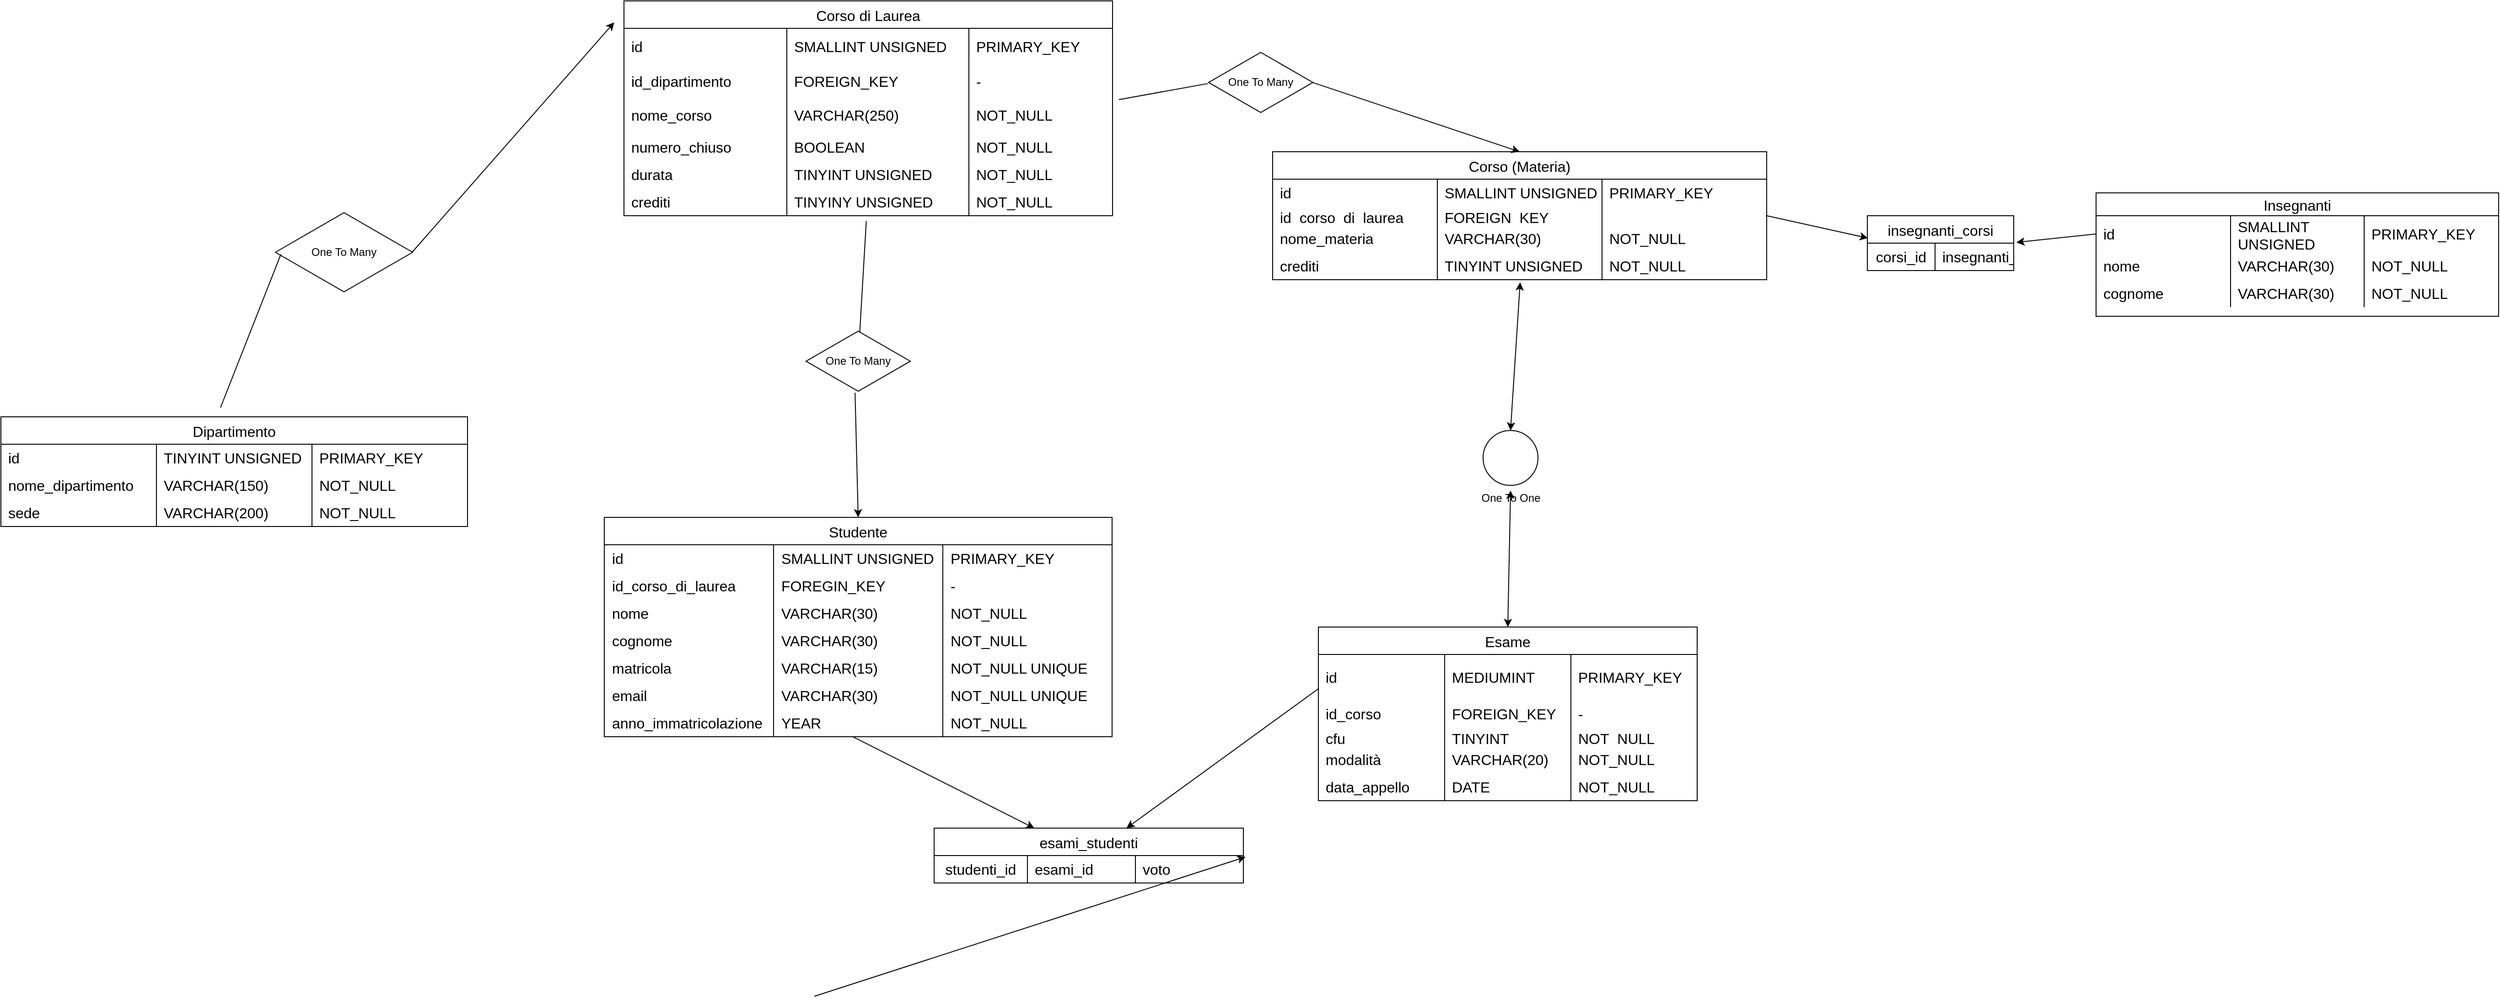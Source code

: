 <mxfile version="21.6.1" type="device">
  <diagram name="Pagina-1" id="lp57-fYM9kQ8f8W4ErKZ">
    <mxGraphModel dx="3769" dy="2047" grid="1" gridSize="10" guides="1" tooltips="1" connect="1" arrows="1" fold="1" page="1" pageScale="1" pageWidth="1169" pageHeight="827" math="0" shadow="0">
      <root>
        <mxCell id="0" />
        <mxCell id="1" parent="0" />
        <mxCell id="-jynn4VAvdDgv4GhpCzi-2" value="Corso di Laurea" style="shape=table;startSize=30;container=1;collapsible=0;childLayout=tableLayout;fixedRows=1;rowLines=0;fontStyle=0;strokeColor=default;fontSize=16;" vertex="1" parent="1">
          <mxGeometry x="481" y="-175" width="534" height="235" as="geometry" />
        </mxCell>
        <mxCell id="-jynn4VAvdDgv4GhpCzi-3" value="" style="shape=tableRow;horizontal=0;startSize=0;swimlaneHead=0;swimlaneBody=0;top=0;left=0;bottom=0;right=0;collapsible=0;dropTarget=0;fillColor=none;points=[[0,0.5],[1,0.5]];portConstraint=eastwest;strokeColor=inherit;fontSize=16;" vertex="1" parent="-jynn4VAvdDgv4GhpCzi-2">
          <mxGeometry y="30" width="534" height="40" as="geometry" />
        </mxCell>
        <mxCell id="-jynn4VAvdDgv4GhpCzi-5" value="id" style="shape=partialRectangle;html=1;whiteSpace=wrap;connectable=0;fillColor=none;top=0;left=0;bottom=0;right=0;align=left;spacingLeft=6;overflow=hidden;strokeColor=inherit;fontSize=16;" vertex="1" parent="-jynn4VAvdDgv4GhpCzi-3">
          <mxGeometry width="178" height="40" as="geometry">
            <mxRectangle width="178" height="40" as="alternateBounds" />
          </mxGeometry>
        </mxCell>
        <mxCell id="yXeaVKiFBN0iXHVZ5jo_-84" value="SMALLINT UNSIGNED" style="shape=partialRectangle;html=1;whiteSpace=wrap;connectable=0;fillColor=none;top=0;left=0;bottom=0;right=0;align=left;spacingLeft=6;overflow=hidden;strokeColor=inherit;fontSize=16;" vertex="1" parent="-jynn4VAvdDgv4GhpCzi-3">
          <mxGeometry x="178" width="199" height="40" as="geometry">
            <mxRectangle width="199" height="40" as="alternateBounds" />
          </mxGeometry>
        </mxCell>
        <mxCell id="yXeaVKiFBN0iXHVZ5jo_-79" value="PRIMARY_KEY" style="shape=partialRectangle;html=1;whiteSpace=wrap;connectable=0;fillColor=none;top=0;left=0;bottom=0;right=0;align=left;spacingLeft=6;overflow=hidden;strokeColor=inherit;fontSize=16;" vertex="1" parent="-jynn4VAvdDgv4GhpCzi-3">
          <mxGeometry x="377" width="157" height="40" as="geometry">
            <mxRectangle width="157" height="40" as="alternateBounds" />
          </mxGeometry>
        </mxCell>
        <mxCell id="yXeaVKiFBN0iXHVZ5jo_-90" style="shape=tableRow;horizontal=0;startSize=0;swimlaneHead=0;swimlaneBody=0;top=0;left=0;bottom=0;right=0;collapsible=0;dropTarget=0;fillColor=none;points=[[0,0.5],[1,0.5]];portConstraint=eastwest;strokeColor=inherit;fontSize=16;" vertex="1" parent="-jynn4VAvdDgv4GhpCzi-2">
          <mxGeometry y="70" width="534" height="35" as="geometry" />
        </mxCell>
        <mxCell id="yXeaVKiFBN0iXHVZ5jo_-92" value="id_dipartimento" style="shape=partialRectangle;html=1;whiteSpace=wrap;connectable=0;fillColor=none;top=0;left=0;bottom=0;right=0;align=left;spacingLeft=6;overflow=hidden;strokeColor=inherit;fontSize=16;" vertex="1" parent="yXeaVKiFBN0iXHVZ5jo_-90">
          <mxGeometry width="178" height="35" as="geometry">
            <mxRectangle width="178" height="35" as="alternateBounds" />
          </mxGeometry>
        </mxCell>
        <mxCell id="yXeaVKiFBN0iXHVZ5jo_-93" value="FOREIGN_KEY" style="shape=partialRectangle;html=1;whiteSpace=wrap;connectable=0;fillColor=none;top=0;left=0;bottom=0;right=0;align=left;spacingLeft=6;overflow=hidden;strokeColor=inherit;fontSize=16;" vertex="1" parent="yXeaVKiFBN0iXHVZ5jo_-90">
          <mxGeometry x="178" width="199" height="35" as="geometry">
            <mxRectangle width="199" height="35" as="alternateBounds" />
          </mxGeometry>
        </mxCell>
        <mxCell id="yXeaVKiFBN0iXHVZ5jo_-94" value="-" style="shape=partialRectangle;html=1;whiteSpace=wrap;connectable=0;fillColor=none;top=0;left=0;bottom=0;right=0;align=left;spacingLeft=6;overflow=hidden;strokeColor=inherit;fontSize=16;" vertex="1" parent="yXeaVKiFBN0iXHVZ5jo_-90">
          <mxGeometry x="377" width="157" height="35" as="geometry">
            <mxRectangle width="157" height="35" as="alternateBounds" />
          </mxGeometry>
        </mxCell>
        <mxCell id="-jynn4VAvdDgv4GhpCzi-6" value="" style="shape=tableRow;horizontal=0;startSize=0;swimlaneHead=0;swimlaneBody=0;top=0;left=0;bottom=0;right=0;collapsible=0;dropTarget=0;fillColor=none;points=[[0,0.5],[1,0.5]];portConstraint=eastwest;strokeColor=inherit;fontSize=16;" vertex="1" parent="-jynn4VAvdDgv4GhpCzi-2">
          <mxGeometry y="105" width="534" height="40" as="geometry" />
        </mxCell>
        <mxCell id="-jynn4VAvdDgv4GhpCzi-8" value="nome_corso" style="shape=partialRectangle;html=1;whiteSpace=wrap;connectable=0;fillColor=none;top=0;left=0;bottom=0;right=0;align=left;spacingLeft=6;overflow=hidden;strokeColor=inherit;fontSize=16;" vertex="1" parent="-jynn4VAvdDgv4GhpCzi-6">
          <mxGeometry width="178" height="40" as="geometry">
            <mxRectangle width="178" height="40" as="alternateBounds" />
          </mxGeometry>
        </mxCell>
        <mxCell id="yXeaVKiFBN0iXHVZ5jo_-85" value="VARCHAR(250)" style="shape=partialRectangle;html=1;whiteSpace=wrap;connectable=0;fillColor=none;top=0;left=0;bottom=0;right=0;align=left;spacingLeft=6;overflow=hidden;strokeColor=inherit;fontSize=16;" vertex="1" parent="-jynn4VAvdDgv4GhpCzi-6">
          <mxGeometry x="178" width="199" height="40" as="geometry">
            <mxRectangle width="199" height="40" as="alternateBounds" />
          </mxGeometry>
        </mxCell>
        <mxCell id="yXeaVKiFBN0iXHVZ5jo_-80" value="NOT_NULL" style="shape=partialRectangle;html=1;whiteSpace=wrap;connectable=0;fillColor=none;top=0;left=0;bottom=0;right=0;align=left;spacingLeft=6;overflow=hidden;strokeColor=inherit;fontSize=16;" vertex="1" parent="-jynn4VAvdDgv4GhpCzi-6">
          <mxGeometry x="377" width="157" height="40" as="geometry">
            <mxRectangle width="157" height="40" as="alternateBounds" />
          </mxGeometry>
        </mxCell>
        <mxCell id="-jynn4VAvdDgv4GhpCzi-9" value="" style="shape=tableRow;horizontal=0;startSize=0;swimlaneHead=0;swimlaneBody=0;top=0;left=0;bottom=0;right=0;collapsible=0;dropTarget=0;fillColor=none;points=[[0,0.5],[1,0.5]];portConstraint=eastwest;strokeColor=inherit;fontSize=16;" vertex="1" parent="-jynn4VAvdDgv4GhpCzi-2">
          <mxGeometry y="145" width="534" height="30" as="geometry" />
        </mxCell>
        <mxCell id="-jynn4VAvdDgv4GhpCzi-11" value="numero_chiuso" style="shape=partialRectangle;html=1;whiteSpace=wrap;connectable=0;fillColor=none;top=0;left=0;bottom=0;right=0;align=left;spacingLeft=6;overflow=hidden;strokeColor=inherit;fontSize=16;" vertex="1" parent="-jynn4VAvdDgv4GhpCzi-9">
          <mxGeometry width="178" height="30" as="geometry">
            <mxRectangle width="178" height="30" as="alternateBounds" />
          </mxGeometry>
        </mxCell>
        <mxCell id="yXeaVKiFBN0iXHVZ5jo_-86" value="BOOLEAN" style="shape=partialRectangle;html=1;whiteSpace=wrap;connectable=0;fillColor=none;top=0;left=0;bottom=0;right=0;align=left;spacingLeft=6;overflow=hidden;strokeColor=inherit;fontSize=16;" vertex="1" parent="-jynn4VAvdDgv4GhpCzi-9">
          <mxGeometry x="178" width="199" height="30" as="geometry">
            <mxRectangle width="199" height="30" as="alternateBounds" />
          </mxGeometry>
        </mxCell>
        <mxCell id="yXeaVKiFBN0iXHVZ5jo_-81" value="NOT_NULL" style="shape=partialRectangle;html=1;whiteSpace=wrap;connectable=0;fillColor=none;top=0;left=0;bottom=0;right=0;align=left;spacingLeft=6;overflow=hidden;strokeColor=inherit;fontSize=16;" vertex="1" parent="-jynn4VAvdDgv4GhpCzi-9">
          <mxGeometry x="377" width="157" height="30" as="geometry">
            <mxRectangle width="157" height="30" as="alternateBounds" />
          </mxGeometry>
        </mxCell>
        <mxCell id="-jynn4VAvdDgv4GhpCzi-185" style="shape=tableRow;horizontal=0;startSize=0;swimlaneHead=0;swimlaneBody=0;top=0;left=0;bottom=0;right=0;collapsible=0;dropTarget=0;fillColor=none;points=[[0,0.5],[1,0.5]];portConstraint=eastwest;strokeColor=inherit;fontSize=16;" vertex="1" parent="-jynn4VAvdDgv4GhpCzi-2">
          <mxGeometry y="175" width="534" height="30" as="geometry" />
        </mxCell>
        <mxCell id="-jynn4VAvdDgv4GhpCzi-187" value="durata" style="shape=partialRectangle;html=1;whiteSpace=wrap;connectable=0;fillColor=none;top=0;left=0;bottom=0;right=0;align=left;spacingLeft=6;overflow=hidden;strokeColor=inherit;fontSize=16;" vertex="1" parent="-jynn4VAvdDgv4GhpCzi-185">
          <mxGeometry width="178" height="30" as="geometry">
            <mxRectangle width="178" height="30" as="alternateBounds" />
          </mxGeometry>
        </mxCell>
        <mxCell id="yXeaVKiFBN0iXHVZ5jo_-87" value="TINYINT UNSIGNED" style="shape=partialRectangle;html=1;whiteSpace=wrap;connectable=0;fillColor=none;top=0;left=0;bottom=0;right=0;align=left;spacingLeft=6;overflow=hidden;strokeColor=inherit;fontSize=16;" vertex="1" parent="-jynn4VAvdDgv4GhpCzi-185">
          <mxGeometry x="178" width="199" height="30" as="geometry">
            <mxRectangle width="199" height="30" as="alternateBounds" />
          </mxGeometry>
        </mxCell>
        <mxCell id="yXeaVKiFBN0iXHVZ5jo_-82" value="NOT_NULL" style="shape=partialRectangle;html=1;whiteSpace=wrap;connectable=0;fillColor=none;top=0;left=0;bottom=0;right=0;align=left;spacingLeft=6;overflow=hidden;strokeColor=inherit;fontSize=16;" vertex="1" parent="-jynn4VAvdDgv4GhpCzi-185">
          <mxGeometry x="377" width="157" height="30" as="geometry">
            <mxRectangle width="157" height="30" as="alternateBounds" />
          </mxGeometry>
        </mxCell>
        <mxCell id="-jynn4VAvdDgv4GhpCzi-182" style="shape=tableRow;horizontal=0;startSize=0;swimlaneHead=0;swimlaneBody=0;top=0;left=0;bottom=0;right=0;collapsible=0;dropTarget=0;fillColor=none;points=[[0,0.5],[1,0.5]];portConstraint=eastwest;strokeColor=inherit;fontSize=16;" vertex="1" parent="-jynn4VAvdDgv4GhpCzi-2">
          <mxGeometry y="205" width="534" height="30" as="geometry" />
        </mxCell>
        <mxCell id="-jynn4VAvdDgv4GhpCzi-184" value="crediti" style="shape=partialRectangle;html=1;whiteSpace=wrap;connectable=0;fillColor=none;top=0;left=0;bottom=0;right=0;align=left;spacingLeft=6;overflow=hidden;strokeColor=inherit;fontSize=16;" vertex="1" parent="-jynn4VAvdDgv4GhpCzi-182">
          <mxGeometry width="178" height="30" as="geometry">
            <mxRectangle width="178" height="30" as="alternateBounds" />
          </mxGeometry>
        </mxCell>
        <mxCell id="yXeaVKiFBN0iXHVZ5jo_-88" value="TINYINY UNSIGNED" style="shape=partialRectangle;html=1;whiteSpace=wrap;connectable=0;fillColor=none;top=0;left=0;bottom=0;right=0;align=left;spacingLeft=6;overflow=hidden;strokeColor=inherit;fontSize=16;" vertex="1" parent="-jynn4VAvdDgv4GhpCzi-182">
          <mxGeometry x="178" width="199" height="30" as="geometry">
            <mxRectangle width="199" height="30" as="alternateBounds" />
          </mxGeometry>
        </mxCell>
        <mxCell id="yXeaVKiFBN0iXHVZ5jo_-83" value="NOT_NULL" style="shape=partialRectangle;html=1;whiteSpace=wrap;connectable=0;fillColor=none;top=0;left=0;bottom=0;right=0;align=left;spacingLeft=6;overflow=hidden;strokeColor=inherit;fontSize=16;" vertex="1" parent="-jynn4VAvdDgv4GhpCzi-182">
          <mxGeometry x="377" width="157" height="30" as="geometry">
            <mxRectangle width="157" height="30" as="alternateBounds" />
          </mxGeometry>
        </mxCell>
        <mxCell id="-jynn4VAvdDgv4GhpCzi-30" value="Dipartimento" style="shape=table;startSize=30;container=1;collapsible=0;childLayout=tableLayout;fixedRows=1;rowLines=0;fontStyle=0;strokeColor=default;fontSize=16;" vertex="1" parent="1">
          <mxGeometry x="-200" y="280" width="510" height="120" as="geometry" />
        </mxCell>
        <mxCell id="-jynn4VAvdDgv4GhpCzi-31" value="" style="shape=tableRow;horizontal=0;startSize=0;swimlaneHead=0;swimlaneBody=0;top=0;left=0;bottom=0;right=0;collapsible=0;dropTarget=0;fillColor=none;points=[[0,0.5],[1,0.5]];portConstraint=eastwest;strokeColor=inherit;fontSize=16;" vertex="1" parent="-jynn4VAvdDgv4GhpCzi-30">
          <mxGeometry y="30" width="510" height="30" as="geometry" />
        </mxCell>
        <mxCell id="-jynn4VAvdDgv4GhpCzi-33" value="id" style="shape=partialRectangle;html=1;whiteSpace=wrap;connectable=0;fillColor=none;top=0;left=0;bottom=0;right=0;align=left;spacingLeft=6;overflow=hidden;strokeColor=inherit;fontSize=16;" vertex="1" parent="-jynn4VAvdDgv4GhpCzi-31">
          <mxGeometry width="170" height="30" as="geometry">
            <mxRectangle width="170" height="30" as="alternateBounds" />
          </mxGeometry>
        </mxCell>
        <mxCell id="yXeaVKiFBN0iXHVZ5jo_-72" value="TINYINT UNSIGNED" style="shape=partialRectangle;html=1;whiteSpace=wrap;connectable=0;fillColor=none;top=0;left=0;bottom=0;right=0;align=left;spacingLeft=6;overflow=hidden;strokeColor=inherit;fontSize=16;" vertex="1" parent="-jynn4VAvdDgv4GhpCzi-31">
          <mxGeometry x="170" width="170" height="30" as="geometry">
            <mxRectangle width="170" height="30" as="alternateBounds" />
          </mxGeometry>
        </mxCell>
        <mxCell id="yXeaVKiFBN0iXHVZ5jo_-76" value="PRIMARY_KEY" style="shape=partialRectangle;html=1;whiteSpace=wrap;connectable=0;fillColor=none;top=0;left=0;bottom=0;right=0;align=left;spacingLeft=6;overflow=hidden;strokeColor=inherit;fontSize=16;" vertex="1" parent="-jynn4VAvdDgv4GhpCzi-31">
          <mxGeometry x="340" width="170" height="30" as="geometry">
            <mxRectangle width="170" height="30" as="alternateBounds" />
          </mxGeometry>
        </mxCell>
        <mxCell id="-jynn4VAvdDgv4GhpCzi-34" value="" style="shape=tableRow;horizontal=0;startSize=0;swimlaneHead=0;swimlaneBody=0;top=0;left=0;bottom=0;right=0;collapsible=0;dropTarget=0;fillColor=none;points=[[0,0.5],[1,0.5]];portConstraint=eastwest;strokeColor=inherit;fontSize=16;" vertex="1" parent="-jynn4VAvdDgv4GhpCzi-30">
          <mxGeometry y="60" width="510" height="30" as="geometry" />
        </mxCell>
        <mxCell id="-jynn4VAvdDgv4GhpCzi-36" value="nome_dipartimento" style="shape=partialRectangle;html=1;whiteSpace=wrap;connectable=0;fillColor=none;top=0;left=0;bottom=0;right=0;align=left;spacingLeft=6;overflow=hidden;strokeColor=inherit;fontSize=16;" vertex="1" parent="-jynn4VAvdDgv4GhpCzi-34">
          <mxGeometry width="170" height="30" as="geometry">
            <mxRectangle width="170" height="30" as="alternateBounds" />
          </mxGeometry>
        </mxCell>
        <mxCell id="yXeaVKiFBN0iXHVZ5jo_-73" value="VARCHAR(150)" style="shape=partialRectangle;html=1;whiteSpace=wrap;connectable=0;fillColor=none;top=0;left=0;bottom=0;right=0;align=left;spacingLeft=6;overflow=hidden;strokeColor=inherit;fontSize=16;" vertex="1" parent="-jynn4VAvdDgv4GhpCzi-34">
          <mxGeometry x="170" width="170" height="30" as="geometry">
            <mxRectangle width="170" height="30" as="alternateBounds" />
          </mxGeometry>
        </mxCell>
        <mxCell id="yXeaVKiFBN0iXHVZ5jo_-77" value="NOT_NULL" style="shape=partialRectangle;html=1;whiteSpace=wrap;connectable=0;fillColor=none;top=0;left=0;bottom=0;right=0;align=left;spacingLeft=6;overflow=hidden;strokeColor=inherit;fontSize=16;" vertex="1" parent="-jynn4VAvdDgv4GhpCzi-34">
          <mxGeometry x="340" width="170" height="30" as="geometry">
            <mxRectangle width="170" height="30" as="alternateBounds" />
          </mxGeometry>
        </mxCell>
        <mxCell id="-jynn4VAvdDgv4GhpCzi-37" value="" style="shape=tableRow;horizontal=0;startSize=0;swimlaneHead=0;swimlaneBody=0;top=0;left=0;bottom=0;right=0;collapsible=0;dropTarget=0;fillColor=none;points=[[0,0.5],[1,0.5]];portConstraint=eastwest;strokeColor=inherit;fontSize=16;" vertex="1" parent="-jynn4VAvdDgv4GhpCzi-30">
          <mxGeometry y="90" width="510" height="30" as="geometry" />
        </mxCell>
        <mxCell id="-jynn4VAvdDgv4GhpCzi-39" value="sede" style="shape=partialRectangle;html=1;whiteSpace=wrap;connectable=0;fillColor=none;top=0;left=0;bottom=0;right=0;align=left;spacingLeft=6;overflow=hidden;strokeColor=inherit;fontSize=16;" vertex="1" parent="-jynn4VAvdDgv4GhpCzi-37">
          <mxGeometry width="170" height="30" as="geometry">
            <mxRectangle width="170" height="30" as="alternateBounds" />
          </mxGeometry>
        </mxCell>
        <mxCell id="yXeaVKiFBN0iXHVZ5jo_-74" value="VARCHAR(200)" style="shape=partialRectangle;html=1;whiteSpace=wrap;connectable=0;fillColor=none;top=0;left=0;bottom=0;right=0;align=left;spacingLeft=6;overflow=hidden;strokeColor=inherit;fontSize=16;" vertex="1" parent="-jynn4VAvdDgv4GhpCzi-37">
          <mxGeometry x="170" width="170" height="30" as="geometry">
            <mxRectangle width="170" height="30" as="alternateBounds" />
          </mxGeometry>
        </mxCell>
        <mxCell id="yXeaVKiFBN0iXHVZ5jo_-78" value="NOT_NULL" style="shape=partialRectangle;html=1;whiteSpace=wrap;connectable=0;fillColor=none;top=0;left=0;bottom=0;right=0;align=left;spacingLeft=6;overflow=hidden;strokeColor=inherit;fontSize=16;" vertex="1" parent="-jynn4VAvdDgv4GhpCzi-37">
          <mxGeometry x="340" width="170" height="30" as="geometry">
            <mxRectangle width="170" height="30" as="alternateBounds" />
          </mxGeometry>
        </mxCell>
        <mxCell id="-jynn4VAvdDgv4GhpCzi-43" value="Corso (Materia)" style="shape=table;startSize=30;container=1;collapsible=0;childLayout=tableLayout;fixedRows=1;rowLines=0;fontStyle=0;strokeColor=default;fontSize=16;" vertex="1" parent="1">
          <mxGeometry x="1190" y="-10" width="540" height="140" as="geometry" />
        </mxCell>
        <mxCell id="-jynn4VAvdDgv4GhpCzi-44" value="" style="shape=tableRow;horizontal=0;startSize=0;swimlaneHead=0;swimlaneBody=0;top=0;left=0;bottom=0;right=0;collapsible=0;dropTarget=0;fillColor=none;points=[[0,0.5],[1,0.5]];portConstraint=eastwest;strokeColor=inherit;fontSize=16;" vertex="1" parent="-jynn4VAvdDgv4GhpCzi-43">
          <mxGeometry y="30" width="540" height="30" as="geometry" />
        </mxCell>
        <mxCell id="-jynn4VAvdDgv4GhpCzi-46" value="id" style="shape=partialRectangle;html=1;whiteSpace=wrap;connectable=0;fillColor=none;top=0;left=0;bottom=0;right=0;align=left;spacingLeft=6;overflow=hidden;strokeColor=inherit;fontSize=16;" vertex="1" parent="-jynn4VAvdDgv4GhpCzi-44">
          <mxGeometry width="180" height="30" as="geometry">
            <mxRectangle width="180" height="30" as="alternateBounds" />
          </mxGeometry>
        </mxCell>
        <mxCell id="yXeaVKiFBN0iXHVZ5jo_-118" value="SMALLINT UNSIGNED" style="shape=partialRectangle;html=1;whiteSpace=wrap;connectable=0;fillColor=none;top=0;left=0;bottom=0;right=0;align=left;spacingLeft=6;overflow=hidden;strokeColor=inherit;fontSize=16;" vertex="1" parent="-jynn4VAvdDgv4GhpCzi-44">
          <mxGeometry x="180" width="180" height="30" as="geometry">
            <mxRectangle width="180" height="30" as="alternateBounds" />
          </mxGeometry>
        </mxCell>
        <mxCell id="yXeaVKiFBN0iXHVZ5jo_-122" value="PRIMARY_KEY" style="shape=partialRectangle;html=1;whiteSpace=wrap;connectable=0;fillColor=none;top=0;left=0;bottom=0;right=0;align=left;spacingLeft=6;overflow=hidden;strokeColor=inherit;fontSize=16;" vertex="1" parent="-jynn4VAvdDgv4GhpCzi-44">
          <mxGeometry x="360" width="180" height="30" as="geometry">
            <mxRectangle width="180" height="30" as="alternateBounds" />
          </mxGeometry>
        </mxCell>
        <mxCell id="-jynn4VAvdDgv4GhpCzi-47" value="" style="shape=tableRow;horizontal=0;startSize=0;swimlaneHead=0;swimlaneBody=0;top=0;left=0;bottom=0;right=0;collapsible=0;dropTarget=0;fillColor=none;points=[[0,0.5],[1,0.5]];portConstraint=eastwest;strokeColor=inherit;fontSize=16;" vertex="1" parent="-jynn4VAvdDgv4GhpCzi-43">
          <mxGeometry y="60" width="540" height="20" as="geometry" />
        </mxCell>
        <mxCell id="-jynn4VAvdDgv4GhpCzi-49" value="id_corso_di_laurea" style="shape=partialRectangle;html=1;whiteSpace=wrap;connectable=0;fillColor=none;top=0;left=0;bottom=0;right=0;align=left;spacingLeft=6;overflow=hidden;strokeColor=inherit;fontSize=16;" vertex="1" parent="-jynn4VAvdDgv4GhpCzi-47">
          <mxGeometry width="180" height="20" as="geometry">
            <mxRectangle width="180" height="20" as="alternateBounds" />
          </mxGeometry>
        </mxCell>
        <mxCell id="yXeaVKiFBN0iXHVZ5jo_-119" value="FOREIGN_KEY" style="shape=partialRectangle;html=1;whiteSpace=wrap;connectable=0;fillColor=none;top=0;left=0;bottom=0;right=0;align=left;spacingLeft=6;overflow=hidden;strokeColor=inherit;fontSize=16;" vertex="1" parent="-jynn4VAvdDgv4GhpCzi-47">
          <mxGeometry x="180" width="180" height="20" as="geometry">
            <mxRectangle width="180" height="20" as="alternateBounds" />
          </mxGeometry>
        </mxCell>
        <mxCell id="yXeaVKiFBN0iXHVZ5jo_-123" value="" style="shape=partialRectangle;html=1;whiteSpace=wrap;connectable=0;fillColor=none;top=0;left=0;bottom=0;right=0;align=left;spacingLeft=6;overflow=hidden;strokeColor=inherit;fontSize=16;" vertex="1" parent="-jynn4VAvdDgv4GhpCzi-47">
          <mxGeometry x="360" width="180" height="20" as="geometry">
            <mxRectangle width="180" height="20" as="alternateBounds" />
          </mxGeometry>
        </mxCell>
        <mxCell id="-jynn4VAvdDgv4GhpCzi-50" value="" style="shape=tableRow;horizontal=0;startSize=0;swimlaneHead=0;swimlaneBody=0;top=0;left=0;bottom=0;right=0;collapsible=0;dropTarget=0;fillColor=none;points=[[0,0.5],[1,0.5]];portConstraint=eastwest;strokeColor=inherit;fontSize=16;" vertex="1" parent="-jynn4VAvdDgv4GhpCzi-43">
          <mxGeometry y="80" width="540" height="30" as="geometry" />
        </mxCell>
        <mxCell id="-jynn4VAvdDgv4GhpCzi-52" value="nome_materia" style="shape=partialRectangle;html=1;whiteSpace=wrap;connectable=0;fillColor=none;top=0;left=0;bottom=0;right=0;align=left;spacingLeft=6;overflow=hidden;strokeColor=inherit;fontSize=16;" vertex="1" parent="-jynn4VAvdDgv4GhpCzi-50">
          <mxGeometry width="180" height="30" as="geometry">
            <mxRectangle width="180" height="30" as="alternateBounds" />
          </mxGeometry>
        </mxCell>
        <mxCell id="yXeaVKiFBN0iXHVZ5jo_-120" value="VARCHAR(30)" style="shape=partialRectangle;html=1;whiteSpace=wrap;connectable=0;fillColor=none;top=0;left=0;bottom=0;right=0;align=left;spacingLeft=6;overflow=hidden;strokeColor=inherit;fontSize=16;" vertex="1" parent="-jynn4VAvdDgv4GhpCzi-50">
          <mxGeometry x="180" width="180" height="30" as="geometry">
            <mxRectangle width="180" height="30" as="alternateBounds" />
          </mxGeometry>
        </mxCell>
        <mxCell id="yXeaVKiFBN0iXHVZ5jo_-124" value="NOT_NULL" style="shape=partialRectangle;html=1;whiteSpace=wrap;connectable=0;fillColor=none;top=0;left=0;bottom=0;right=0;align=left;spacingLeft=6;overflow=hidden;strokeColor=inherit;fontSize=16;" vertex="1" parent="-jynn4VAvdDgv4GhpCzi-50">
          <mxGeometry x="360" width="180" height="30" as="geometry">
            <mxRectangle width="180" height="30" as="alternateBounds" />
          </mxGeometry>
        </mxCell>
        <mxCell id="-jynn4VAvdDgv4GhpCzi-188" style="shape=tableRow;horizontal=0;startSize=0;swimlaneHead=0;swimlaneBody=0;top=0;left=0;bottom=0;right=0;collapsible=0;dropTarget=0;fillColor=none;points=[[0,0.5],[1,0.5]];portConstraint=eastwest;strokeColor=inherit;fontSize=16;" vertex="1" parent="-jynn4VAvdDgv4GhpCzi-43">
          <mxGeometry y="110" width="540" height="30" as="geometry" />
        </mxCell>
        <mxCell id="-jynn4VAvdDgv4GhpCzi-190" value="crediti" style="shape=partialRectangle;html=1;whiteSpace=wrap;connectable=0;fillColor=none;top=0;left=0;bottom=0;right=0;align=left;spacingLeft=6;overflow=hidden;strokeColor=inherit;fontSize=16;" vertex="1" parent="-jynn4VAvdDgv4GhpCzi-188">
          <mxGeometry width="180" height="30" as="geometry">
            <mxRectangle width="180" height="30" as="alternateBounds" />
          </mxGeometry>
        </mxCell>
        <mxCell id="yXeaVKiFBN0iXHVZ5jo_-121" value="TINYINT UNSIGNED" style="shape=partialRectangle;html=1;whiteSpace=wrap;connectable=0;fillColor=none;top=0;left=0;bottom=0;right=0;align=left;spacingLeft=6;overflow=hidden;strokeColor=inherit;fontSize=16;" vertex="1" parent="-jynn4VAvdDgv4GhpCzi-188">
          <mxGeometry x="180" width="180" height="30" as="geometry">
            <mxRectangle width="180" height="30" as="alternateBounds" />
          </mxGeometry>
        </mxCell>
        <mxCell id="yXeaVKiFBN0iXHVZ5jo_-125" value="NOT_NULL" style="shape=partialRectangle;html=1;whiteSpace=wrap;connectable=0;fillColor=none;top=0;left=0;bottom=0;right=0;align=left;spacingLeft=6;overflow=hidden;strokeColor=inherit;fontSize=16;" vertex="1" parent="-jynn4VAvdDgv4GhpCzi-188">
          <mxGeometry x="360" width="180" height="30" as="geometry">
            <mxRectangle width="180" height="30" as="alternateBounds" />
          </mxGeometry>
        </mxCell>
        <mxCell id="-jynn4VAvdDgv4GhpCzi-58" value="Insegnanti" style="shape=table;startSize=25;container=1;collapsible=0;childLayout=tableLayout;fixedRows=1;rowLines=0;fontStyle=0;strokeColor=default;fontSize=16;" vertex="1" parent="1">
          <mxGeometry x="2090" y="35" width="440" height="135" as="geometry" />
        </mxCell>
        <mxCell id="-jynn4VAvdDgv4GhpCzi-59" value="" style="shape=tableRow;horizontal=0;startSize=0;swimlaneHead=0;swimlaneBody=0;top=0;left=0;bottom=0;right=0;collapsible=0;dropTarget=0;fillColor=none;points=[[0,0.5],[1,0.5]];portConstraint=eastwest;strokeColor=inherit;fontSize=16;" vertex="1" parent="-jynn4VAvdDgv4GhpCzi-58">
          <mxGeometry y="25" width="440" height="40" as="geometry" />
        </mxCell>
        <mxCell id="-jynn4VAvdDgv4GhpCzi-61" value="id" style="shape=partialRectangle;html=1;whiteSpace=wrap;connectable=0;fillColor=none;top=0;left=0;bottom=0;right=0;align=left;spacingLeft=6;overflow=hidden;strokeColor=inherit;fontSize=16;" vertex="1" parent="-jynn4VAvdDgv4GhpCzi-59">
          <mxGeometry width="147" height="40" as="geometry">
            <mxRectangle width="147" height="40" as="alternateBounds" />
          </mxGeometry>
        </mxCell>
        <mxCell id="yXeaVKiFBN0iXHVZ5jo_-139" value="SMALLINT UNSIGNED" style="shape=partialRectangle;html=1;whiteSpace=wrap;connectable=0;fillColor=none;top=0;left=0;bottom=0;right=0;align=left;spacingLeft=6;overflow=hidden;strokeColor=inherit;fontSize=16;" vertex="1" parent="-jynn4VAvdDgv4GhpCzi-59">
          <mxGeometry x="147" width="146" height="40" as="geometry">
            <mxRectangle width="146" height="40" as="alternateBounds" />
          </mxGeometry>
        </mxCell>
        <mxCell id="yXeaVKiFBN0iXHVZ5jo_-142" value="PRIMARY_KEY" style="shape=partialRectangle;html=1;whiteSpace=wrap;connectable=0;fillColor=none;top=0;left=0;bottom=0;right=0;align=left;spacingLeft=6;overflow=hidden;strokeColor=inherit;fontSize=16;" vertex="1" parent="-jynn4VAvdDgv4GhpCzi-59">
          <mxGeometry x="293" width="147" height="40" as="geometry">
            <mxRectangle width="147" height="40" as="alternateBounds" />
          </mxGeometry>
        </mxCell>
        <mxCell id="-jynn4VAvdDgv4GhpCzi-62" value="" style="shape=tableRow;horizontal=0;startSize=0;swimlaneHead=0;swimlaneBody=0;top=0;left=0;bottom=0;right=0;collapsible=0;dropTarget=0;fillColor=none;points=[[0,0.5],[1,0.5]];portConstraint=eastwest;strokeColor=inherit;fontSize=16;" vertex="1" parent="-jynn4VAvdDgv4GhpCzi-58">
          <mxGeometry y="65" width="440" height="30" as="geometry" />
        </mxCell>
        <mxCell id="-jynn4VAvdDgv4GhpCzi-64" value="nome" style="shape=partialRectangle;html=1;whiteSpace=wrap;connectable=0;fillColor=none;top=0;left=0;bottom=0;right=0;align=left;spacingLeft=6;overflow=hidden;strokeColor=inherit;fontSize=16;" vertex="1" parent="-jynn4VAvdDgv4GhpCzi-62">
          <mxGeometry width="147" height="30" as="geometry">
            <mxRectangle width="147" height="30" as="alternateBounds" />
          </mxGeometry>
        </mxCell>
        <mxCell id="yXeaVKiFBN0iXHVZ5jo_-140" value="VARCHAR(30)" style="shape=partialRectangle;html=1;whiteSpace=wrap;connectable=0;fillColor=none;top=0;left=0;bottom=0;right=0;align=left;spacingLeft=6;overflow=hidden;strokeColor=inherit;fontSize=16;" vertex="1" parent="-jynn4VAvdDgv4GhpCzi-62">
          <mxGeometry x="147" width="146" height="30" as="geometry">
            <mxRectangle width="146" height="30" as="alternateBounds" />
          </mxGeometry>
        </mxCell>
        <mxCell id="yXeaVKiFBN0iXHVZ5jo_-143" value="NOT_NULL" style="shape=partialRectangle;html=1;whiteSpace=wrap;connectable=0;fillColor=none;top=0;left=0;bottom=0;right=0;align=left;spacingLeft=6;overflow=hidden;strokeColor=inherit;fontSize=16;" vertex="1" parent="-jynn4VAvdDgv4GhpCzi-62">
          <mxGeometry x="293" width="147" height="30" as="geometry">
            <mxRectangle width="147" height="30" as="alternateBounds" />
          </mxGeometry>
        </mxCell>
        <mxCell id="-jynn4VAvdDgv4GhpCzi-65" value="" style="shape=tableRow;horizontal=0;startSize=0;swimlaneHead=0;swimlaneBody=0;top=0;left=0;bottom=0;right=0;collapsible=0;dropTarget=0;fillColor=none;points=[[0,0.5],[1,0.5]];portConstraint=eastwest;strokeColor=inherit;fontSize=16;" vertex="1" parent="-jynn4VAvdDgv4GhpCzi-58">
          <mxGeometry y="95" width="440" height="30" as="geometry" />
        </mxCell>
        <mxCell id="-jynn4VAvdDgv4GhpCzi-67" value="cognome" style="shape=partialRectangle;html=1;whiteSpace=wrap;connectable=0;fillColor=none;top=0;left=0;bottom=0;right=0;align=left;spacingLeft=6;overflow=hidden;strokeColor=inherit;fontSize=16;" vertex="1" parent="-jynn4VAvdDgv4GhpCzi-65">
          <mxGeometry width="147" height="30" as="geometry">
            <mxRectangle width="147" height="30" as="alternateBounds" />
          </mxGeometry>
        </mxCell>
        <mxCell id="yXeaVKiFBN0iXHVZ5jo_-141" value="VARCHAR(30)" style="shape=partialRectangle;html=1;whiteSpace=wrap;connectable=0;fillColor=none;top=0;left=0;bottom=0;right=0;align=left;spacingLeft=6;overflow=hidden;strokeColor=inherit;fontSize=16;" vertex="1" parent="-jynn4VAvdDgv4GhpCzi-65">
          <mxGeometry x="147" width="146" height="30" as="geometry">
            <mxRectangle width="146" height="30" as="alternateBounds" />
          </mxGeometry>
        </mxCell>
        <mxCell id="yXeaVKiFBN0iXHVZ5jo_-144" value="NOT_NULL" style="shape=partialRectangle;html=1;whiteSpace=wrap;connectable=0;fillColor=none;top=0;left=0;bottom=0;right=0;align=left;spacingLeft=6;overflow=hidden;strokeColor=inherit;fontSize=16;" vertex="1" parent="-jynn4VAvdDgv4GhpCzi-65">
          <mxGeometry x="293" width="147" height="30" as="geometry">
            <mxRectangle width="147" height="30" as="alternateBounds" />
          </mxGeometry>
        </mxCell>
        <mxCell id="-jynn4VAvdDgv4GhpCzi-70" value="Studente" style="shape=table;startSize=30;container=1;collapsible=0;childLayout=tableLayout;fixedRows=1;rowLines=0;fontStyle=0;strokeColor=default;fontSize=16;movable=1;resizable=1;rotatable=1;deletable=1;editable=1;locked=0;connectable=1;" vertex="1" parent="1">
          <mxGeometry x="459.5" y="390" width="555" height="240" as="geometry" />
        </mxCell>
        <mxCell id="-jynn4VAvdDgv4GhpCzi-71" value="" style="shape=tableRow;horizontal=0;startSize=0;swimlaneHead=0;swimlaneBody=0;top=0;left=0;bottom=0;right=0;collapsible=0;dropTarget=0;fillColor=none;points=[[0,0.5],[1,0.5]];portConstraint=eastwest;strokeColor=inherit;fontSize=16;movable=1;resizable=1;rotatable=1;deletable=1;editable=1;locked=0;connectable=1;" vertex="1" parent="-jynn4VAvdDgv4GhpCzi-70">
          <mxGeometry y="30" width="555" height="30" as="geometry" />
        </mxCell>
        <mxCell id="-jynn4VAvdDgv4GhpCzi-73" value="id" style="shape=partialRectangle;html=1;whiteSpace=wrap;connectable=1;fillColor=none;top=0;left=0;bottom=0;right=0;align=left;spacingLeft=6;overflow=hidden;strokeColor=inherit;fontSize=16;movable=1;resizable=1;rotatable=1;deletable=1;editable=1;locked=0;" vertex="1" parent="-jynn4VAvdDgv4GhpCzi-71">
          <mxGeometry width="185" height="30" as="geometry">
            <mxRectangle width="185" height="30" as="alternateBounds" />
          </mxGeometry>
        </mxCell>
        <mxCell id="yXeaVKiFBN0iXHVZ5jo_-104" value="SMALLINT UNSIGNED" style="shape=partialRectangle;html=1;whiteSpace=wrap;connectable=1;fillColor=none;top=0;left=0;bottom=0;right=0;align=left;spacingLeft=6;overflow=hidden;strokeColor=inherit;fontSize=16;movable=1;resizable=1;rotatable=1;deletable=1;editable=1;locked=0;" vertex="1" parent="-jynn4VAvdDgv4GhpCzi-71">
          <mxGeometry x="185" width="185" height="30" as="geometry">
            <mxRectangle width="185" height="30" as="alternateBounds" />
          </mxGeometry>
        </mxCell>
        <mxCell id="yXeaVKiFBN0iXHVZ5jo_-95" value="PRIMARY_KEY" style="shape=partialRectangle;html=1;whiteSpace=wrap;connectable=1;fillColor=none;top=0;left=0;bottom=0;right=0;align=left;spacingLeft=6;overflow=hidden;strokeColor=inherit;fontSize=16;movable=1;resizable=1;rotatable=1;deletable=1;editable=1;locked=0;" vertex="1" parent="-jynn4VAvdDgv4GhpCzi-71">
          <mxGeometry x="370" width="185" height="30" as="geometry">
            <mxRectangle width="185" height="30" as="alternateBounds" />
          </mxGeometry>
        </mxCell>
        <mxCell id="yXeaVKiFBN0iXHVZ5jo_-101" style="shape=tableRow;horizontal=0;startSize=0;swimlaneHead=0;swimlaneBody=0;top=0;left=0;bottom=0;right=0;collapsible=0;dropTarget=0;fillColor=none;points=[[0,0.5],[1,0.5]];portConstraint=eastwest;strokeColor=inherit;fontSize=16;movable=1;resizable=1;rotatable=1;deletable=1;editable=1;locked=0;connectable=1;" vertex="1" parent="-jynn4VAvdDgv4GhpCzi-70">
          <mxGeometry y="60" width="555" height="30" as="geometry" />
        </mxCell>
        <mxCell id="yXeaVKiFBN0iXHVZ5jo_-102" value="id_corso_di_laurea" style="shape=partialRectangle;html=1;whiteSpace=wrap;connectable=1;fillColor=none;top=0;left=0;bottom=0;right=0;align=left;spacingLeft=6;overflow=hidden;strokeColor=inherit;fontSize=16;movable=1;resizable=1;rotatable=1;deletable=1;editable=1;locked=0;" vertex="1" parent="yXeaVKiFBN0iXHVZ5jo_-101">
          <mxGeometry width="185" height="30" as="geometry">
            <mxRectangle width="185" height="30" as="alternateBounds" />
          </mxGeometry>
        </mxCell>
        <mxCell id="yXeaVKiFBN0iXHVZ5jo_-105" value="FOREGIN_KEY" style="shape=partialRectangle;html=1;whiteSpace=wrap;connectable=1;fillColor=none;top=0;left=0;bottom=0;right=0;align=left;spacingLeft=6;overflow=hidden;strokeColor=inherit;fontSize=16;movable=1;resizable=1;rotatable=1;deletable=1;editable=1;locked=0;" vertex="1" parent="yXeaVKiFBN0iXHVZ5jo_-101">
          <mxGeometry x="185" width="185" height="30" as="geometry">
            <mxRectangle width="185" height="30" as="alternateBounds" />
          </mxGeometry>
        </mxCell>
        <mxCell id="yXeaVKiFBN0iXHVZ5jo_-103" value="-" style="shape=partialRectangle;html=1;whiteSpace=wrap;connectable=1;fillColor=none;top=0;left=0;bottom=0;right=0;align=left;spacingLeft=6;overflow=hidden;strokeColor=inherit;fontSize=16;movable=1;resizable=1;rotatable=1;deletable=1;editable=1;locked=0;" vertex="1" parent="yXeaVKiFBN0iXHVZ5jo_-101">
          <mxGeometry x="370" width="185" height="30" as="geometry">
            <mxRectangle width="185" height="30" as="alternateBounds" />
          </mxGeometry>
        </mxCell>
        <mxCell id="-jynn4VAvdDgv4GhpCzi-74" value="" style="shape=tableRow;horizontal=0;startSize=0;swimlaneHead=0;swimlaneBody=0;top=0;left=0;bottom=0;right=0;collapsible=0;dropTarget=0;fillColor=none;points=[[0,0.5],[1,0.5]];portConstraint=eastwest;strokeColor=inherit;fontSize=16;movable=1;resizable=1;rotatable=1;deletable=1;editable=1;locked=0;connectable=1;" vertex="1" parent="-jynn4VAvdDgv4GhpCzi-70">
          <mxGeometry y="90" width="555" height="30" as="geometry" />
        </mxCell>
        <mxCell id="-jynn4VAvdDgv4GhpCzi-76" value="nome" style="shape=partialRectangle;html=1;whiteSpace=wrap;connectable=1;fillColor=none;top=0;left=0;bottom=0;right=0;align=left;spacingLeft=6;overflow=hidden;strokeColor=inherit;fontSize=16;movable=1;resizable=1;rotatable=1;deletable=1;editable=1;locked=0;" vertex="1" parent="-jynn4VAvdDgv4GhpCzi-74">
          <mxGeometry width="185" height="30" as="geometry">
            <mxRectangle width="185" height="30" as="alternateBounds" />
          </mxGeometry>
        </mxCell>
        <mxCell id="yXeaVKiFBN0iXHVZ5jo_-106" value="VARCHAR(30)" style="shape=partialRectangle;html=1;whiteSpace=wrap;connectable=1;fillColor=none;top=0;left=0;bottom=0;right=0;align=left;spacingLeft=6;overflow=hidden;strokeColor=inherit;fontSize=16;movable=1;resizable=1;rotatable=1;deletable=1;editable=1;locked=0;" vertex="1" parent="-jynn4VAvdDgv4GhpCzi-74">
          <mxGeometry x="185" width="185" height="30" as="geometry">
            <mxRectangle width="185" height="30" as="alternateBounds" />
          </mxGeometry>
        </mxCell>
        <mxCell id="yXeaVKiFBN0iXHVZ5jo_-96" value="NOT_NULL" style="shape=partialRectangle;html=1;whiteSpace=wrap;connectable=1;fillColor=none;top=0;left=0;bottom=0;right=0;align=left;spacingLeft=6;overflow=hidden;strokeColor=inherit;fontSize=16;movable=1;resizable=1;rotatable=1;deletable=1;editable=1;locked=0;" vertex="1" parent="-jynn4VAvdDgv4GhpCzi-74">
          <mxGeometry x="370" width="185" height="30" as="geometry">
            <mxRectangle width="185" height="30" as="alternateBounds" />
          </mxGeometry>
        </mxCell>
        <mxCell id="-jynn4VAvdDgv4GhpCzi-77" value="" style="shape=tableRow;horizontal=0;startSize=0;swimlaneHead=0;swimlaneBody=0;top=0;left=0;bottom=0;right=0;collapsible=0;dropTarget=0;fillColor=none;points=[[0,0.5],[1,0.5]];portConstraint=eastwest;strokeColor=inherit;fontSize=16;movable=1;resizable=1;rotatable=1;deletable=1;editable=1;locked=0;connectable=1;" vertex="1" parent="-jynn4VAvdDgv4GhpCzi-70">
          <mxGeometry y="120" width="555" height="30" as="geometry" />
        </mxCell>
        <mxCell id="-jynn4VAvdDgv4GhpCzi-79" value="cognome" style="shape=partialRectangle;html=1;whiteSpace=wrap;connectable=1;fillColor=none;top=0;left=0;bottom=0;right=0;align=left;spacingLeft=6;overflow=hidden;strokeColor=inherit;fontSize=16;movable=1;resizable=1;rotatable=1;deletable=1;editable=1;locked=0;" vertex="1" parent="-jynn4VAvdDgv4GhpCzi-77">
          <mxGeometry width="185" height="30" as="geometry">
            <mxRectangle width="185" height="30" as="alternateBounds" />
          </mxGeometry>
        </mxCell>
        <mxCell id="yXeaVKiFBN0iXHVZ5jo_-107" value="VARCHAR(30)" style="shape=partialRectangle;html=1;whiteSpace=wrap;connectable=1;fillColor=none;top=0;left=0;bottom=0;right=0;align=left;spacingLeft=6;overflow=hidden;strokeColor=inherit;fontSize=16;movable=1;resizable=1;rotatable=1;deletable=1;editable=1;locked=0;" vertex="1" parent="-jynn4VAvdDgv4GhpCzi-77">
          <mxGeometry x="185" width="185" height="30" as="geometry">
            <mxRectangle width="185" height="30" as="alternateBounds" />
          </mxGeometry>
        </mxCell>
        <mxCell id="yXeaVKiFBN0iXHVZ5jo_-97" value="NOT_NULL" style="shape=partialRectangle;html=1;whiteSpace=wrap;connectable=1;fillColor=none;top=0;left=0;bottom=0;right=0;align=left;spacingLeft=6;overflow=hidden;strokeColor=inherit;fontSize=16;movable=1;resizable=1;rotatable=1;deletable=1;editable=1;locked=0;" vertex="1" parent="-jynn4VAvdDgv4GhpCzi-77">
          <mxGeometry x="370" width="185" height="30" as="geometry">
            <mxRectangle width="185" height="30" as="alternateBounds" />
          </mxGeometry>
        </mxCell>
        <mxCell id="-jynn4VAvdDgv4GhpCzi-126" style="shape=tableRow;horizontal=0;startSize=0;swimlaneHead=0;swimlaneBody=0;top=0;left=0;bottom=0;right=0;collapsible=0;dropTarget=0;fillColor=none;points=[[0,0.5],[1,0.5]];portConstraint=eastwest;strokeColor=inherit;fontSize=16;movable=1;resizable=1;rotatable=1;deletable=1;editable=1;locked=0;connectable=1;" vertex="1" parent="-jynn4VAvdDgv4GhpCzi-70">
          <mxGeometry y="150" width="555" height="30" as="geometry" />
        </mxCell>
        <mxCell id="-jynn4VAvdDgv4GhpCzi-128" value="matricola" style="shape=partialRectangle;html=1;whiteSpace=wrap;connectable=1;fillColor=none;top=0;left=0;bottom=0;right=0;align=left;spacingLeft=6;overflow=hidden;strokeColor=inherit;fontSize=16;movable=1;resizable=1;rotatable=1;deletable=1;editable=1;locked=0;" vertex="1" parent="-jynn4VAvdDgv4GhpCzi-126">
          <mxGeometry width="185" height="30" as="geometry">
            <mxRectangle width="185" height="30" as="alternateBounds" />
          </mxGeometry>
        </mxCell>
        <mxCell id="yXeaVKiFBN0iXHVZ5jo_-108" value="VARCHAR(15)" style="shape=partialRectangle;html=1;whiteSpace=wrap;connectable=1;fillColor=none;top=0;left=0;bottom=0;right=0;align=left;spacingLeft=6;overflow=hidden;strokeColor=inherit;fontSize=16;movable=1;resizable=1;rotatable=1;deletable=1;editable=1;locked=0;" vertex="1" parent="-jynn4VAvdDgv4GhpCzi-126">
          <mxGeometry x="185" width="185" height="30" as="geometry">
            <mxRectangle width="185" height="30" as="alternateBounds" />
          </mxGeometry>
        </mxCell>
        <mxCell id="yXeaVKiFBN0iXHVZ5jo_-98" value="NOT_NULL UNIQUE" style="shape=partialRectangle;html=1;whiteSpace=wrap;connectable=1;fillColor=none;top=0;left=0;bottom=0;right=0;align=left;spacingLeft=6;overflow=hidden;strokeColor=inherit;fontSize=16;movable=1;resizable=1;rotatable=1;deletable=1;editable=1;locked=0;" vertex="1" parent="-jynn4VAvdDgv4GhpCzi-126">
          <mxGeometry x="370" width="185" height="30" as="geometry">
            <mxRectangle width="185" height="30" as="alternateBounds" />
          </mxGeometry>
        </mxCell>
        <mxCell id="-jynn4VAvdDgv4GhpCzi-129" style="shape=tableRow;horizontal=0;startSize=0;swimlaneHead=0;swimlaneBody=0;top=0;left=0;bottom=0;right=0;collapsible=0;dropTarget=0;fillColor=none;points=[[0,0.5],[1,0.5]];portConstraint=eastwest;strokeColor=inherit;fontSize=16;movable=1;resizable=1;rotatable=1;deletable=1;editable=1;locked=0;connectable=1;" vertex="1" parent="-jynn4VAvdDgv4GhpCzi-70">
          <mxGeometry y="180" width="555" height="30" as="geometry" />
        </mxCell>
        <mxCell id="-jynn4VAvdDgv4GhpCzi-131" value="email" style="shape=partialRectangle;html=1;whiteSpace=wrap;connectable=1;fillColor=none;top=0;left=0;bottom=0;right=0;align=left;spacingLeft=6;overflow=hidden;strokeColor=inherit;fontSize=16;movable=1;resizable=1;rotatable=1;deletable=1;editable=1;locked=0;" vertex="1" parent="-jynn4VAvdDgv4GhpCzi-129">
          <mxGeometry width="185" height="30" as="geometry">
            <mxRectangle width="185" height="30" as="alternateBounds" />
          </mxGeometry>
        </mxCell>
        <mxCell id="yXeaVKiFBN0iXHVZ5jo_-109" value="VARCHAR(30)" style="shape=partialRectangle;html=1;whiteSpace=wrap;connectable=1;fillColor=none;top=0;left=0;bottom=0;right=0;align=left;spacingLeft=6;overflow=hidden;strokeColor=inherit;fontSize=16;movable=1;resizable=1;rotatable=1;deletable=1;editable=1;locked=0;" vertex="1" parent="-jynn4VAvdDgv4GhpCzi-129">
          <mxGeometry x="185" width="185" height="30" as="geometry">
            <mxRectangle width="185" height="30" as="alternateBounds" />
          </mxGeometry>
        </mxCell>
        <mxCell id="yXeaVKiFBN0iXHVZ5jo_-99" value="NOT_NULL UNIQUE" style="shape=partialRectangle;html=1;whiteSpace=wrap;connectable=1;fillColor=none;top=0;left=0;bottom=0;right=0;align=left;spacingLeft=6;overflow=hidden;strokeColor=inherit;fontSize=16;movable=1;resizable=1;rotatable=1;deletable=1;editable=1;locked=0;" vertex="1" parent="-jynn4VAvdDgv4GhpCzi-129">
          <mxGeometry x="370" width="185" height="30" as="geometry">
            <mxRectangle width="185" height="30" as="alternateBounds" />
          </mxGeometry>
        </mxCell>
        <mxCell id="-jynn4VAvdDgv4GhpCzi-132" style="shape=tableRow;horizontal=0;startSize=0;swimlaneHead=0;swimlaneBody=0;top=0;left=0;bottom=0;right=0;collapsible=0;dropTarget=0;fillColor=none;points=[[0,0.5],[1,0.5]];portConstraint=eastwest;strokeColor=inherit;fontSize=16;movable=1;resizable=1;rotatable=1;deletable=1;editable=1;locked=0;connectable=1;" vertex="1" parent="-jynn4VAvdDgv4GhpCzi-70">
          <mxGeometry y="210" width="555" height="30" as="geometry" />
        </mxCell>
        <mxCell id="-jynn4VAvdDgv4GhpCzi-134" value="anno_immatricolazione" style="shape=partialRectangle;html=1;whiteSpace=wrap;connectable=1;fillColor=none;top=0;left=0;bottom=0;right=0;align=left;spacingLeft=6;overflow=hidden;strokeColor=inherit;fontSize=16;movable=1;resizable=1;rotatable=1;deletable=1;editable=1;locked=0;" vertex="1" parent="-jynn4VAvdDgv4GhpCzi-132">
          <mxGeometry width="185" height="30" as="geometry">
            <mxRectangle width="185" height="30" as="alternateBounds" />
          </mxGeometry>
        </mxCell>
        <mxCell id="yXeaVKiFBN0iXHVZ5jo_-110" value="YEAR" style="shape=partialRectangle;html=1;whiteSpace=wrap;connectable=1;fillColor=none;top=0;left=0;bottom=0;right=0;align=left;spacingLeft=6;overflow=hidden;strokeColor=inherit;fontSize=16;movable=1;resizable=1;rotatable=1;deletable=1;editable=1;locked=0;" vertex="1" parent="-jynn4VAvdDgv4GhpCzi-132">
          <mxGeometry x="185" width="185" height="30" as="geometry">
            <mxRectangle width="185" height="30" as="alternateBounds" />
          </mxGeometry>
        </mxCell>
        <mxCell id="yXeaVKiFBN0iXHVZ5jo_-100" value="NOT_NULL" style="shape=partialRectangle;html=1;whiteSpace=wrap;connectable=1;fillColor=none;top=0;left=0;bottom=0;right=0;align=left;spacingLeft=6;overflow=hidden;strokeColor=inherit;fontSize=16;movable=1;resizable=1;rotatable=1;deletable=1;editable=1;locked=0;" vertex="1" parent="-jynn4VAvdDgv4GhpCzi-132">
          <mxGeometry x="370" width="185" height="30" as="geometry">
            <mxRectangle width="185" height="30" as="alternateBounds" />
          </mxGeometry>
        </mxCell>
        <mxCell id="-jynn4VAvdDgv4GhpCzi-139" value="Esame" style="shape=table;startSize=30;container=1;collapsible=0;childLayout=tableLayout;fixedRows=1;rowLines=0;fontStyle=0;strokeColor=default;fontSize=16;movable=1;resizable=1;rotatable=1;deletable=1;editable=1;locked=0;connectable=1;" vertex="1" parent="1">
          <mxGeometry x="1240" y="510" width="414" height="190" as="geometry" />
        </mxCell>
        <mxCell id="-jynn4VAvdDgv4GhpCzi-140" value="" style="shape=tableRow;horizontal=0;startSize=0;swimlaneHead=0;swimlaneBody=0;top=0;left=0;bottom=0;right=0;collapsible=0;dropTarget=0;fillColor=none;points=[[0,0.5],[1,0.5]];portConstraint=eastwest;strokeColor=inherit;fontSize=16;movable=1;resizable=1;rotatable=1;deletable=1;editable=1;locked=0;connectable=1;" vertex="1" parent="-jynn4VAvdDgv4GhpCzi-139">
          <mxGeometry y="30" width="414" height="50" as="geometry" />
        </mxCell>
        <mxCell id="-jynn4VAvdDgv4GhpCzi-142" value="id" style="shape=partialRectangle;html=1;whiteSpace=wrap;connectable=1;fillColor=none;top=0;left=0;bottom=0;right=0;align=left;spacingLeft=6;overflow=hidden;strokeColor=inherit;fontSize=16;movable=1;resizable=1;rotatable=1;deletable=1;editable=1;locked=0;" vertex="1" parent="-jynn4VAvdDgv4GhpCzi-140">
          <mxGeometry width="138" height="50" as="geometry">
            <mxRectangle width="138" height="50" as="alternateBounds" />
          </mxGeometry>
        </mxCell>
        <mxCell id="yXeaVKiFBN0iXHVZ5jo_-126" value="MEDIUMINT" style="shape=partialRectangle;html=1;whiteSpace=wrap;connectable=1;fillColor=none;top=0;left=0;bottom=0;right=0;align=left;spacingLeft=6;overflow=hidden;strokeColor=inherit;fontSize=16;movable=1;resizable=1;rotatable=1;deletable=1;editable=1;locked=0;" vertex="1" parent="-jynn4VAvdDgv4GhpCzi-140">
          <mxGeometry x="138" width="138" height="50" as="geometry">
            <mxRectangle width="138" height="50" as="alternateBounds" />
          </mxGeometry>
        </mxCell>
        <mxCell id="yXeaVKiFBN0iXHVZ5jo_-132" value="PRIMARY_KEY" style="shape=partialRectangle;html=1;whiteSpace=wrap;connectable=1;fillColor=none;top=0;left=0;bottom=0;right=0;align=left;spacingLeft=6;overflow=hidden;strokeColor=inherit;fontSize=16;movable=1;resizable=1;rotatable=1;deletable=1;editable=1;locked=0;" vertex="1" parent="-jynn4VAvdDgv4GhpCzi-140">
          <mxGeometry x="276" width="138" height="50" as="geometry">
            <mxRectangle width="138" height="50" as="alternateBounds" />
          </mxGeometry>
        </mxCell>
        <mxCell id="-jynn4VAvdDgv4GhpCzi-143" value="" style="shape=tableRow;horizontal=0;startSize=0;swimlaneHead=0;swimlaneBody=0;top=0;left=0;bottom=0;right=0;collapsible=0;dropTarget=0;fillColor=none;points=[[0,0.5],[1,0.5]];portConstraint=eastwest;strokeColor=inherit;fontSize=16;movable=1;resizable=1;rotatable=1;deletable=1;editable=1;locked=0;connectable=1;" vertex="1" parent="-jynn4VAvdDgv4GhpCzi-139">
          <mxGeometry y="80" width="414" height="30" as="geometry" />
        </mxCell>
        <mxCell id="-jynn4VAvdDgv4GhpCzi-145" value="id_corso" style="shape=partialRectangle;html=1;whiteSpace=wrap;connectable=1;fillColor=none;top=0;left=0;bottom=0;right=0;align=left;spacingLeft=6;overflow=hidden;strokeColor=inherit;fontSize=16;movable=1;resizable=1;rotatable=1;deletable=1;editable=1;locked=0;" vertex="1" parent="-jynn4VAvdDgv4GhpCzi-143">
          <mxGeometry width="138" height="30" as="geometry">
            <mxRectangle width="138" height="30" as="alternateBounds" />
          </mxGeometry>
        </mxCell>
        <mxCell id="yXeaVKiFBN0iXHVZ5jo_-127" value="FOREIGN_KEY" style="shape=partialRectangle;html=1;whiteSpace=wrap;connectable=1;fillColor=none;top=0;left=0;bottom=0;right=0;align=left;spacingLeft=6;overflow=hidden;strokeColor=inherit;fontSize=16;movable=1;resizable=1;rotatable=1;deletable=1;editable=1;locked=0;" vertex="1" parent="-jynn4VAvdDgv4GhpCzi-143">
          <mxGeometry x="138" width="138" height="30" as="geometry">
            <mxRectangle width="138" height="30" as="alternateBounds" />
          </mxGeometry>
        </mxCell>
        <mxCell id="yXeaVKiFBN0iXHVZ5jo_-133" value="-" style="shape=partialRectangle;html=1;whiteSpace=wrap;connectable=1;fillColor=none;top=0;left=0;bottom=0;right=0;align=left;spacingLeft=6;overflow=hidden;strokeColor=inherit;fontSize=16;movable=1;resizable=1;rotatable=1;deletable=1;editable=1;locked=0;" vertex="1" parent="-jynn4VAvdDgv4GhpCzi-143">
          <mxGeometry x="276" width="138" height="30" as="geometry">
            <mxRectangle width="138" height="30" as="alternateBounds" />
          </mxGeometry>
        </mxCell>
        <mxCell id="-jynn4VAvdDgv4GhpCzi-146" value="" style="shape=tableRow;horizontal=0;startSize=0;swimlaneHead=0;swimlaneBody=0;top=0;left=0;bottom=0;right=0;collapsible=0;dropTarget=0;fillColor=none;points=[[0,0.5],[1,0.5]];portConstraint=eastwest;strokeColor=inherit;fontSize=16;movable=1;resizable=1;rotatable=1;deletable=1;editable=1;locked=0;connectable=1;" vertex="1" parent="-jynn4VAvdDgv4GhpCzi-139">
          <mxGeometry y="110" width="414" height="20" as="geometry" />
        </mxCell>
        <mxCell id="-jynn4VAvdDgv4GhpCzi-148" value="cfu" style="shape=partialRectangle;html=1;whiteSpace=wrap;connectable=1;fillColor=none;top=0;left=0;bottom=0;right=0;align=left;spacingLeft=6;overflow=hidden;strokeColor=inherit;fontSize=16;movable=1;resizable=1;rotatable=1;deletable=1;editable=1;locked=0;" vertex="1" parent="-jynn4VAvdDgv4GhpCzi-146">
          <mxGeometry width="138" height="20" as="geometry">
            <mxRectangle width="138" height="20" as="alternateBounds" />
          </mxGeometry>
        </mxCell>
        <mxCell id="yXeaVKiFBN0iXHVZ5jo_-128" value="TINYINT&amp;nbsp;" style="shape=partialRectangle;html=1;whiteSpace=wrap;connectable=1;fillColor=none;top=0;left=0;bottom=0;right=0;align=left;spacingLeft=6;overflow=hidden;strokeColor=inherit;fontSize=16;movable=1;resizable=1;rotatable=1;deletable=1;editable=1;locked=0;" vertex="1" parent="-jynn4VAvdDgv4GhpCzi-146">
          <mxGeometry x="138" width="138" height="20" as="geometry">
            <mxRectangle width="138" height="20" as="alternateBounds" />
          </mxGeometry>
        </mxCell>
        <mxCell id="yXeaVKiFBN0iXHVZ5jo_-134" value="NOT_NULL" style="shape=partialRectangle;html=1;whiteSpace=wrap;connectable=1;fillColor=none;top=0;left=0;bottom=0;right=0;align=left;spacingLeft=6;overflow=hidden;strokeColor=inherit;fontSize=16;movable=1;resizable=1;rotatable=1;deletable=1;editable=1;locked=0;" vertex="1" parent="-jynn4VAvdDgv4GhpCzi-146">
          <mxGeometry x="276" width="138" height="20" as="geometry">
            <mxRectangle width="138" height="20" as="alternateBounds" />
          </mxGeometry>
        </mxCell>
        <mxCell id="-jynn4VAvdDgv4GhpCzi-149" style="shape=tableRow;horizontal=0;startSize=0;swimlaneHead=0;swimlaneBody=0;top=0;left=0;bottom=0;right=0;collapsible=0;dropTarget=0;fillColor=none;points=[[0,0.5],[1,0.5]];portConstraint=eastwest;strokeColor=inherit;fontSize=16;movable=1;resizable=1;rotatable=1;deletable=1;editable=1;locked=0;connectable=1;" vertex="1" parent="-jynn4VAvdDgv4GhpCzi-139">
          <mxGeometry y="130" width="414" height="30" as="geometry" />
        </mxCell>
        <mxCell id="-jynn4VAvdDgv4GhpCzi-151" value="modalità" style="shape=partialRectangle;html=1;whiteSpace=wrap;connectable=1;fillColor=none;top=0;left=0;bottom=0;right=0;align=left;spacingLeft=6;overflow=hidden;strokeColor=inherit;fontSize=16;movable=1;resizable=1;rotatable=1;deletable=1;editable=1;locked=0;" vertex="1" parent="-jynn4VAvdDgv4GhpCzi-149">
          <mxGeometry width="138" height="30" as="geometry">
            <mxRectangle width="138" height="30" as="alternateBounds" />
          </mxGeometry>
        </mxCell>
        <mxCell id="yXeaVKiFBN0iXHVZ5jo_-129" value="VARCHAR(20)" style="shape=partialRectangle;html=1;whiteSpace=wrap;connectable=1;fillColor=none;top=0;left=0;bottom=0;right=0;align=left;spacingLeft=6;overflow=hidden;strokeColor=inherit;fontSize=16;movable=1;resizable=1;rotatable=1;deletable=1;editable=1;locked=0;" vertex="1" parent="-jynn4VAvdDgv4GhpCzi-149">
          <mxGeometry x="138" width="138" height="30" as="geometry">
            <mxRectangle width="138" height="30" as="alternateBounds" />
          </mxGeometry>
        </mxCell>
        <mxCell id="yXeaVKiFBN0iXHVZ5jo_-135" value="NOT_NULL" style="shape=partialRectangle;html=1;whiteSpace=wrap;connectable=1;fillColor=none;top=0;left=0;bottom=0;right=0;align=left;spacingLeft=6;overflow=hidden;strokeColor=inherit;fontSize=16;movable=1;resizable=1;rotatable=1;deletable=1;editable=1;locked=0;" vertex="1" parent="-jynn4VAvdDgv4GhpCzi-149">
          <mxGeometry x="276" width="138" height="30" as="geometry">
            <mxRectangle width="138" height="30" as="alternateBounds" />
          </mxGeometry>
        </mxCell>
        <mxCell id="yXeaVKiFBN0iXHVZ5jo_-115" style="shape=tableRow;horizontal=0;startSize=0;swimlaneHead=0;swimlaneBody=0;top=0;left=0;bottom=0;right=0;collapsible=0;dropTarget=0;fillColor=none;points=[[0,0.5],[1,0.5]];portConstraint=eastwest;strokeColor=inherit;fontSize=16;movable=1;resizable=1;rotatable=1;deletable=1;editable=1;locked=0;connectable=1;" vertex="1" parent="-jynn4VAvdDgv4GhpCzi-139">
          <mxGeometry y="160" width="414" height="30" as="geometry" />
        </mxCell>
        <mxCell id="yXeaVKiFBN0iXHVZ5jo_-116" value="data_appello" style="shape=partialRectangle;html=1;whiteSpace=wrap;connectable=1;fillColor=none;top=0;left=0;bottom=0;right=0;align=left;spacingLeft=6;overflow=hidden;strokeColor=inherit;fontSize=16;movable=1;resizable=1;rotatable=1;deletable=1;editable=1;locked=0;" vertex="1" parent="yXeaVKiFBN0iXHVZ5jo_-115">
          <mxGeometry width="138" height="30" as="geometry">
            <mxRectangle width="138" height="30" as="alternateBounds" />
          </mxGeometry>
        </mxCell>
        <mxCell id="yXeaVKiFBN0iXHVZ5jo_-131" value="DATE" style="shape=partialRectangle;html=1;whiteSpace=wrap;connectable=1;fillColor=none;top=0;left=0;bottom=0;right=0;align=left;spacingLeft=6;overflow=hidden;strokeColor=inherit;fontSize=16;movable=1;resizable=1;rotatable=1;deletable=1;editable=1;locked=0;" vertex="1" parent="yXeaVKiFBN0iXHVZ5jo_-115">
          <mxGeometry x="138" width="138" height="30" as="geometry">
            <mxRectangle width="138" height="30" as="alternateBounds" />
          </mxGeometry>
        </mxCell>
        <mxCell id="yXeaVKiFBN0iXHVZ5jo_-137" value="NOT_NULL" style="shape=partialRectangle;html=1;whiteSpace=wrap;connectable=1;fillColor=none;top=0;left=0;bottom=0;right=0;align=left;spacingLeft=6;overflow=hidden;strokeColor=inherit;fontSize=16;movable=1;resizable=1;rotatable=1;deletable=1;editable=1;locked=0;" vertex="1" parent="yXeaVKiFBN0iXHVZ5jo_-115">
          <mxGeometry x="276" width="138" height="30" as="geometry">
            <mxRectangle width="138" height="30" as="alternateBounds" />
          </mxGeometry>
        </mxCell>
        <mxCell id="yXeaVKiFBN0iXHVZ5jo_-7" value="One To Many" style="html=1;whiteSpace=wrap;aspect=fixed;shape=isoRectangle;" vertex="1" parent="1">
          <mxGeometry x="100" y="55" width="150" height="90" as="geometry" />
        </mxCell>
        <mxCell id="yXeaVKiFBN0iXHVZ5jo_-10" value="" style="endArrow=classic;html=1;rounded=0;exitX=0.996;exitY=0.5;exitDx=0;exitDy=0;exitPerimeter=0;entryX=-0.02;entryY=0.1;entryDx=0;entryDy=0;entryPerimeter=0;" edge="1" parent="1" source="yXeaVKiFBN0iXHVZ5jo_-7" target="-jynn4VAvdDgv4GhpCzi-2">
          <mxGeometry width="50" height="50" relative="1" as="geometry">
            <mxPoint x="570" y="270" as="sourcePoint" />
            <mxPoint x="540" y="120" as="targetPoint" />
          </mxGeometry>
        </mxCell>
        <mxCell id="yXeaVKiFBN0iXHVZ5jo_-11" value="" style="endArrow=none;html=1;rounded=0;entryX=0.04;entryY=0.524;entryDx=0;entryDy=0;entryPerimeter=0;" edge="1" parent="1" target="yXeaVKiFBN0iXHVZ5jo_-7">
          <mxGeometry width="50" height="50" relative="1" as="geometry">
            <mxPoint x="40" y="270" as="sourcePoint" />
            <mxPoint x="60.15" y="102.61" as="targetPoint" />
          </mxGeometry>
        </mxCell>
        <mxCell id="yXeaVKiFBN0iXHVZ5jo_-12" value="One To Many" style="html=1;whiteSpace=wrap;aspect=fixed;shape=isoRectangle;" vertex="1" parent="1">
          <mxGeometry x="1120" y="-120" width="114" height="68.4" as="geometry" />
        </mxCell>
        <mxCell id="yXeaVKiFBN0iXHVZ5jo_-13" value="" style="endArrow=classic;html=1;rounded=0;exitX=0.996;exitY=0.5;exitDx=0;exitDy=0;exitPerimeter=0;entryX=0.5;entryY=0;entryDx=0;entryDy=0;" edge="1" parent="1" source="yXeaVKiFBN0iXHVZ5jo_-12" target="-jynn4VAvdDgv4GhpCzi-43">
          <mxGeometry width="50" height="50" relative="1" as="geometry">
            <mxPoint x="1314" y="80" as="sourcePoint" />
            <mxPoint x="1340" y="-140" as="targetPoint" />
          </mxGeometry>
        </mxCell>
        <mxCell id="yXeaVKiFBN0iXHVZ5jo_-14" value="" style="endArrow=none;html=1;rounded=0;exitX=1.013;exitY=0.075;exitDx=0;exitDy=0;exitPerimeter=0;entryX=-0.007;entryY=0.518;entryDx=0;entryDy=0;entryPerimeter=0;" edge="1" parent="1" source="-jynn4VAvdDgv4GhpCzi-6" target="yXeaVKiFBN0iXHVZ5jo_-12">
          <mxGeometry width="50" height="50" relative="1" as="geometry">
            <mxPoint x="990" y="60" as="sourcePoint" />
            <mxPoint x="1040" y="10" as="targetPoint" />
          </mxGeometry>
        </mxCell>
        <mxCell id="yXeaVKiFBN0iXHVZ5jo_-17" value="insegnanti_corsi" style="shape=table;startSize=30;container=1;collapsible=0;childLayout=tableLayout;fixedRows=1;rowLines=0;fontStyle=0;strokeColor=default;fontSize=16;" vertex="1" parent="1">
          <mxGeometry x="1840" y="60" width="160" height="60" as="geometry" />
        </mxCell>
        <mxCell id="yXeaVKiFBN0iXHVZ5jo_-18" value="" style="shape=tableRow;horizontal=0;startSize=0;swimlaneHead=0;swimlaneBody=0;top=0;left=0;bottom=0;right=0;collapsible=0;dropTarget=0;fillColor=none;points=[[0,0.5],[1,0.5]];portConstraint=eastwest;strokeColor=inherit;fontSize=16;" vertex="1" parent="yXeaVKiFBN0iXHVZ5jo_-17">
          <mxGeometry y="30" width="160" height="30" as="geometry" />
        </mxCell>
        <mxCell id="yXeaVKiFBN0iXHVZ5jo_-19" value="corsi_id" style="shape=partialRectangle;html=1;whiteSpace=wrap;connectable=0;fillColor=none;top=0;left=0;bottom=0;right=0;overflow=hidden;pointerEvents=1;strokeColor=inherit;fontSize=16;" vertex="1" parent="yXeaVKiFBN0iXHVZ5jo_-18">
          <mxGeometry width="74" height="30" as="geometry">
            <mxRectangle width="74" height="30" as="alternateBounds" />
          </mxGeometry>
        </mxCell>
        <mxCell id="yXeaVKiFBN0iXHVZ5jo_-20" value="insegnanti_id" style="shape=partialRectangle;html=1;whiteSpace=wrap;connectable=0;fillColor=none;top=0;left=0;bottom=0;right=0;align=left;spacingLeft=6;overflow=hidden;strokeColor=inherit;fontSize=16;" vertex="1" parent="yXeaVKiFBN0iXHVZ5jo_-18">
          <mxGeometry x="74" width="86" height="30" as="geometry">
            <mxRectangle width="86" height="30" as="alternateBounds" />
          </mxGeometry>
        </mxCell>
        <mxCell id="yXeaVKiFBN0iXHVZ5jo_-30" value="" style="endArrow=classic;html=1;rounded=0;exitX=0;exitY=0.5;exitDx=0;exitDy=0;entryX=1.018;entryY=-0.027;entryDx=0;entryDy=0;entryPerimeter=0;" edge="1" parent="1" source="-jynn4VAvdDgv4GhpCzi-59" target="yXeaVKiFBN0iXHVZ5jo_-18">
          <mxGeometry width="50" height="50" relative="1" as="geometry">
            <mxPoint x="1990" y="75" as="sourcePoint" />
            <mxPoint x="2000" y="55" as="targetPoint" />
          </mxGeometry>
        </mxCell>
        <mxCell id="yXeaVKiFBN0iXHVZ5jo_-31" value="" style="endArrow=classic;html=1;rounded=0;exitX=1;exitY=0.5;exitDx=0;exitDy=0;entryX=0.004;entryY=0.408;entryDx=0;entryDy=0;entryPerimeter=0;" edge="1" parent="1" source="-jynn4VAvdDgv4GhpCzi-47" target="yXeaVKiFBN0iXHVZ5jo_-17">
          <mxGeometry width="50" height="50" relative="1" as="geometry">
            <mxPoint x="1656" y="175" as="sourcePoint" />
            <mxPoint x="1550" y="164" as="targetPoint" />
          </mxGeometry>
        </mxCell>
        <mxCell id="yXeaVKiFBN0iXHVZ5jo_-32" value="" style="endArrow=classic;startArrow=classic;html=1;rounded=0;exitX=0.5;exitY=0;exitDx=0;exitDy=0;entryX=0.501;entryY=1.095;entryDx=0;entryDy=0;entryPerimeter=0;" edge="1" parent="1" source="yXeaVKiFBN0iXHVZ5jo_-33" target="-jynn4VAvdDgv4GhpCzi-188">
          <mxGeometry width="50" height="50" relative="1" as="geometry">
            <mxPoint x="1110" y="260" as="sourcePoint" />
            <mxPoint x="1160" y="210" as="targetPoint" />
            <Array as="points" />
          </mxGeometry>
        </mxCell>
        <mxCell id="yXeaVKiFBN0iXHVZ5jo_-39" value="One To Many" style="html=1;whiteSpace=wrap;aspect=fixed;shape=isoRectangle;" vertex="1" parent="1">
          <mxGeometry x="680" y="185" width="114" height="68.4" as="geometry" />
        </mxCell>
        <mxCell id="yXeaVKiFBN0iXHVZ5jo_-40" value="" style="endArrow=classic;html=1;rounded=0;entryX=0.5;entryY=0;entryDx=0;entryDy=0;exitX=0.47;exitY=1.003;exitDx=0;exitDy=0;exitPerimeter=0;" edge="1" parent="1" source="yXeaVKiFBN0iXHVZ5jo_-39" target="-jynn4VAvdDgv4GhpCzi-70">
          <mxGeometry width="50" height="50" relative="1" as="geometry">
            <mxPoint x="683" y="620" as="sourcePoint" />
            <mxPoint x="500" y="550" as="targetPoint" />
          </mxGeometry>
        </mxCell>
        <mxCell id="yXeaVKiFBN0iXHVZ5jo_-41" value="" style="endArrow=none;html=1;rounded=0;entryX=0.496;entryY=1.191;entryDx=0;entryDy=0;entryPerimeter=0;exitX=0.515;exitY=0.038;exitDx=0;exitDy=0;exitPerimeter=0;" edge="1" parent="1" source="yXeaVKiFBN0iXHVZ5jo_-39" target="-jynn4VAvdDgv4GhpCzi-182">
          <mxGeometry width="50" height="50" relative="1" as="geometry">
            <mxPoint x="930" y="280" as="sourcePoint" />
            <mxPoint x="980" y="230" as="targetPoint" />
          </mxGeometry>
        </mxCell>
        <mxCell id="yXeaVKiFBN0iXHVZ5jo_-46" value="esami_studenti" style="shape=table;startSize=30;container=1;collapsible=0;childLayout=tableLayout;fixedRows=1;rowLines=0;fontStyle=0;strokeColor=default;fontSize=16;" vertex="1" parent="1">
          <mxGeometry x="820" y="730" width="338" height="60" as="geometry" />
        </mxCell>
        <mxCell id="yXeaVKiFBN0iXHVZ5jo_-47" value="" style="shape=tableRow;horizontal=0;startSize=0;swimlaneHead=0;swimlaneBody=0;top=0;left=0;bottom=0;right=0;collapsible=0;dropTarget=0;fillColor=none;points=[[0,0.5],[1,0.5]];portConstraint=eastwest;strokeColor=inherit;fontSize=16;" vertex="1" parent="yXeaVKiFBN0iXHVZ5jo_-46">
          <mxGeometry y="30" width="338" height="30" as="geometry" />
        </mxCell>
        <mxCell id="yXeaVKiFBN0iXHVZ5jo_-48" value="studenti_id" style="shape=partialRectangle;html=1;whiteSpace=wrap;connectable=0;fillColor=none;top=0;left=0;bottom=0;right=0;overflow=hidden;pointerEvents=1;strokeColor=inherit;fontSize=16;" vertex="1" parent="yXeaVKiFBN0iXHVZ5jo_-47">
          <mxGeometry width="102" height="30" as="geometry">
            <mxRectangle width="102" height="30" as="alternateBounds" />
          </mxGeometry>
        </mxCell>
        <mxCell id="yXeaVKiFBN0iXHVZ5jo_-49" value="esami_id" style="shape=partialRectangle;html=1;whiteSpace=wrap;connectable=0;fillColor=none;top=0;left=0;bottom=0;right=0;align=left;spacingLeft=6;overflow=hidden;strokeColor=inherit;fontSize=16;" vertex="1" parent="yXeaVKiFBN0iXHVZ5jo_-47">
          <mxGeometry x="102" width="118" height="30" as="geometry">
            <mxRectangle width="118" height="30" as="alternateBounds" />
          </mxGeometry>
        </mxCell>
        <mxCell id="JRgTsZJqTHiiQuxszQhJ-1" value="voto" style="shape=partialRectangle;html=1;whiteSpace=wrap;connectable=0;fillColor=none;top=0;left=0;bottom=0;right=0;align=left;spacingLeft=6;overflow=hidden;strokeColor=inherit;fontSize=16;" vertex="1" parent="yXeaVKiFBN0iXHVZ5jo_-47">
          <mxGeometry x="220" width="118" height="30" as="geometry">
            <mxRectangle width="118" height="30" as="alternateBounds" />
          </mxGeometry>
        </mxCell>
        <mxCell id="yXeaVKiFBN0iXHVZ5jo_-50" value="" style="endArrow=classic;html=1;rounded=0;exitX=0;exitY=0.75;exitDx=0;exitDy=0;" edge="1" parent="1" source="-jynn4VAvdDgv4GhpCzi-142" target="yXeaVKiFBN0iXHVZ5jo_-46">
          <mxGeometry width="50" height="50" relative="1" as="geometry">
            <mxPoint x="840" y="790" as="sourcePoint" />
            <mxPoint x="1120" y="747" as="targetPoint" />
            <Array as="points" />
          </mxGeometry>
        </mxCell>
        <mxCell id="yXeaVKiFBN0iXHVZ5jo_-52" value="" style="endArrow=classic;html=1;rounded=0;exitX=0;exitY=0;exitDx=0;exitDy=0;entryX=1.007;entryY=0.051;entryDx=0;entryDy=0;entryPerimeter=0;" edge="1" parent="1" source="-jynn4VAvdDgv4GhpCzi-164" target="yXeaVKiFBN0iXHVZ5jo_-47">
          <mxGeometry width="50" height="50" relative="1" as="geometry">
            <mxPoint x="689" y="914" as="sourcePoint" />
            <mxPoint x="690" y="1030" as="targetPoint" />
          </mxGeometry>
        </mxCell>
        <mxCell id="yXeaVKiFBN0iXHVZ5jo_-138" value="" style="endArrow=classic;startArrow=classic;html=1;rounded=0;exitX=0.5;exitY=0;exitDx=0;exitDy=0;entryX=0.501;entryY=1.095;entryDx=0;entryDy=0;entryPerimeter=0;" edge="1" parent="1" source="-jynn4VAvdDgv4GhpCzi-139" target="yXeaVKiFBN0iXHVZ5jo_-33">
          <mxGeometry width="50" height="50" relative="1" as="geometry">
            <mxPoint x="1447" y="510" as="sourcePoint" />
            <mxPoint x="1451" y="173" as="targetPoint" />
            <Array as="points" />
          </mxGeometry>
        </mxCell>
        <mxCell id="yXeaVKiFBN0iXHVZ5jo_-33" value="One To One" style="verticalLabelPosition=bottom;verticalAlign=top;html=1;shape=mxgraph.flowchart.on-page_reference;" vertex="1" parent="1">
          <mxGeometry x="1420" y="295" width="60" height="60" as="geometry" />
        </mxCell>
        <mxCell id="yXeaVKiFBN0iXHVZ5jo_-145" value="" style="endArrow=classic;html=1;rounded=0;exitX=0.465;exitY=0.991;exitDx=0;exitDy=0;exitPerimeter=0;" edge="1" parent="1" source="yXeaVKiFBN0iXHVZ5jo_-110" target="yXeaVKiFBN0iXHVZ5jo_-46">
          <mxGeometry width="50" height="50" relative="1" as="geometry">
            <mxPoint x="736" y="647" as="sourcePoint" />
            <mxPoint x="959" y="750" as="targetPoint" />
          </mxGeometry>
        </mxCell>
      </root>
    </mxGraphModel>
  </diagram>
</mxfile>
